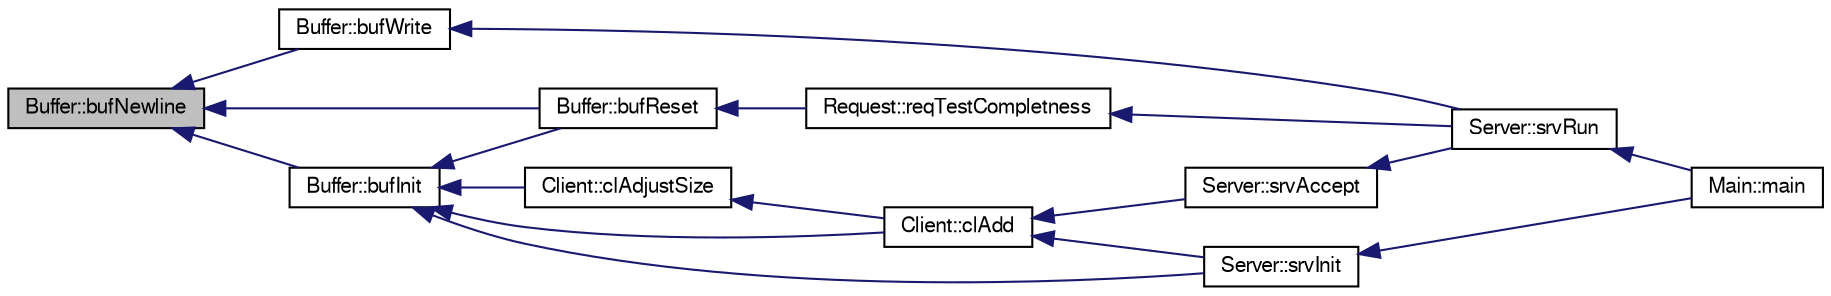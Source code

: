 digraph G
{
  bgcolor="transparent";
  edge [fontname="FreeSans",fontsize="10",labelfontname="FreeSans",labelfontsize="10"];
  node [fontname="FreeSans",fontsize="10",shape=record];
  rankdir=LR;
  Node1 [label="Buffer::bufNewline",height=0.2,width=0.4,color="black", fillcolor="grey75", style="filled" fontcolor="black"];
  Node1 -> Node2 [dir=back,color="midnightblue",fontsize="10",style="solid",fontname="FreeSans"];
  Node2 [label="Buffer::bufInit",height=0.2,width=0.4,color="black",URL="$structBuffer.html#ab8501a3e19d440f8b8745a03a859b4c8"];
  Node2 -> Node3 [dir=back,color="midnightblue",fontsize="10",style="solid",fontname="FreeSans"];
  Node3 [label="Buffer::bufReset",height=0.2,width=0.4,color="black",URL="$structBuffer.html#a3138daa1ce10dccb3566251ffab742d8"];
  Node3 -> Node4 [dir=back,color="midnightblue",fontsize="10",style="solid",fontname="FreeSans"];
  Node4 [label="Request::reqTestCompletness",height=0.2,width=0.4,color="black",URL="$structRequest.html#ae7c72d7a8e1b2f585445460334f7c210"];
  Node4 -> Node5 [dir=back,color="midnightblue",fontsize="10",style="solid",fontname="FreeSans"];
  Node5 [label="Server::srvRun",height=0.2,width=0.4,color="black",URL="$structServer.html#a5fd020f6b3d0e9126fc1feb039bec404"];
  Node5 -> Node6 [dir=back,color="midnightblue",fontsize="10",style="solid",fontname="FreeSans"];
  Node6 [label="Main::main",height=0.2,width=0.4,color="black",URL="$structMain.html#a3c04138a5bfe5d72780bb7e82a18e627"];
  Node2 -> Node7 [dir=back,color="midnightblue",fontsize="10",style="solid",fontname="FreeSans"];
  Node7 [label="Client::clAdd",height=0.2,width=0.4,color="black",URL="$structClient.html#a517beb6363df101c03416bf906d1c735"];
  Node7 -> Node8 [dir=back,color="midnightblue",fontsize="10",style="solid",fontname="FreeSans"];
  Node8 [label="Server::srvAccept",height=0.2,width=0.4,color="black",URL="$structServer.html#aa1c268fdbdf7ccd5aceec88f24eaeb2b"];
  Node8 -> Node5 [dir=back,color="midnightblue",fontsize="10",style="solid",fontname="FreeSans"];
  Node7 -> Node9 [dir=back,color="midnightblue",fontsize="10",style="solid",fontname="FreeSans"];
  Node9 [label="Server::srvInit",height=0.2,width=0.4,color="black",URL="$structServer.html#a0ab8b78cd782d9acca948cade19b06ea"];
  Node9 -> Node6 [dir=back,color="midnightblue",fontsize="10",style="solid",fontname="FreeSans"];
  Node2 -> Node10 [dir=back,color="midnightblue",fontsize="10",style="solid",fontname="FreeSans"];
  Node10 [label="Client::clAdjustSize",height=0.2,width=0.4,color="black",URL="$structClient.html#ab91ac822c4e44054e36ab4223bd9ef79"];
  Node10 -> Node7 [dir=back,color="midnightblue",fontsize="10",style="solid",fontname="FreeSans"];
  Node2 -> Node9 [dir=back,color="midnightblue",fontsize="10",style="solid",fontname="FreeSans"];
  Node1 -> Node3 [dir=back,color="midnightblue",fontsize="10",style="solid",fontname="FreeSans"];
  Node1 -> Node11 [dir=back,color="midnightblue",fontsize="10",style="solid",fontname="FreeSans"];
  Node11 [label="Buffer::bufWrite",height=0.2,width=0.4,color="black",URL="$structBuffer.html#a3e5337ba8db19f59ed7a292a21e88a17"];
  Node11 -> Node5 [dir=back,color="midnightblue",fontsize="10",style="solid",fontname="FreeSans"];
}
